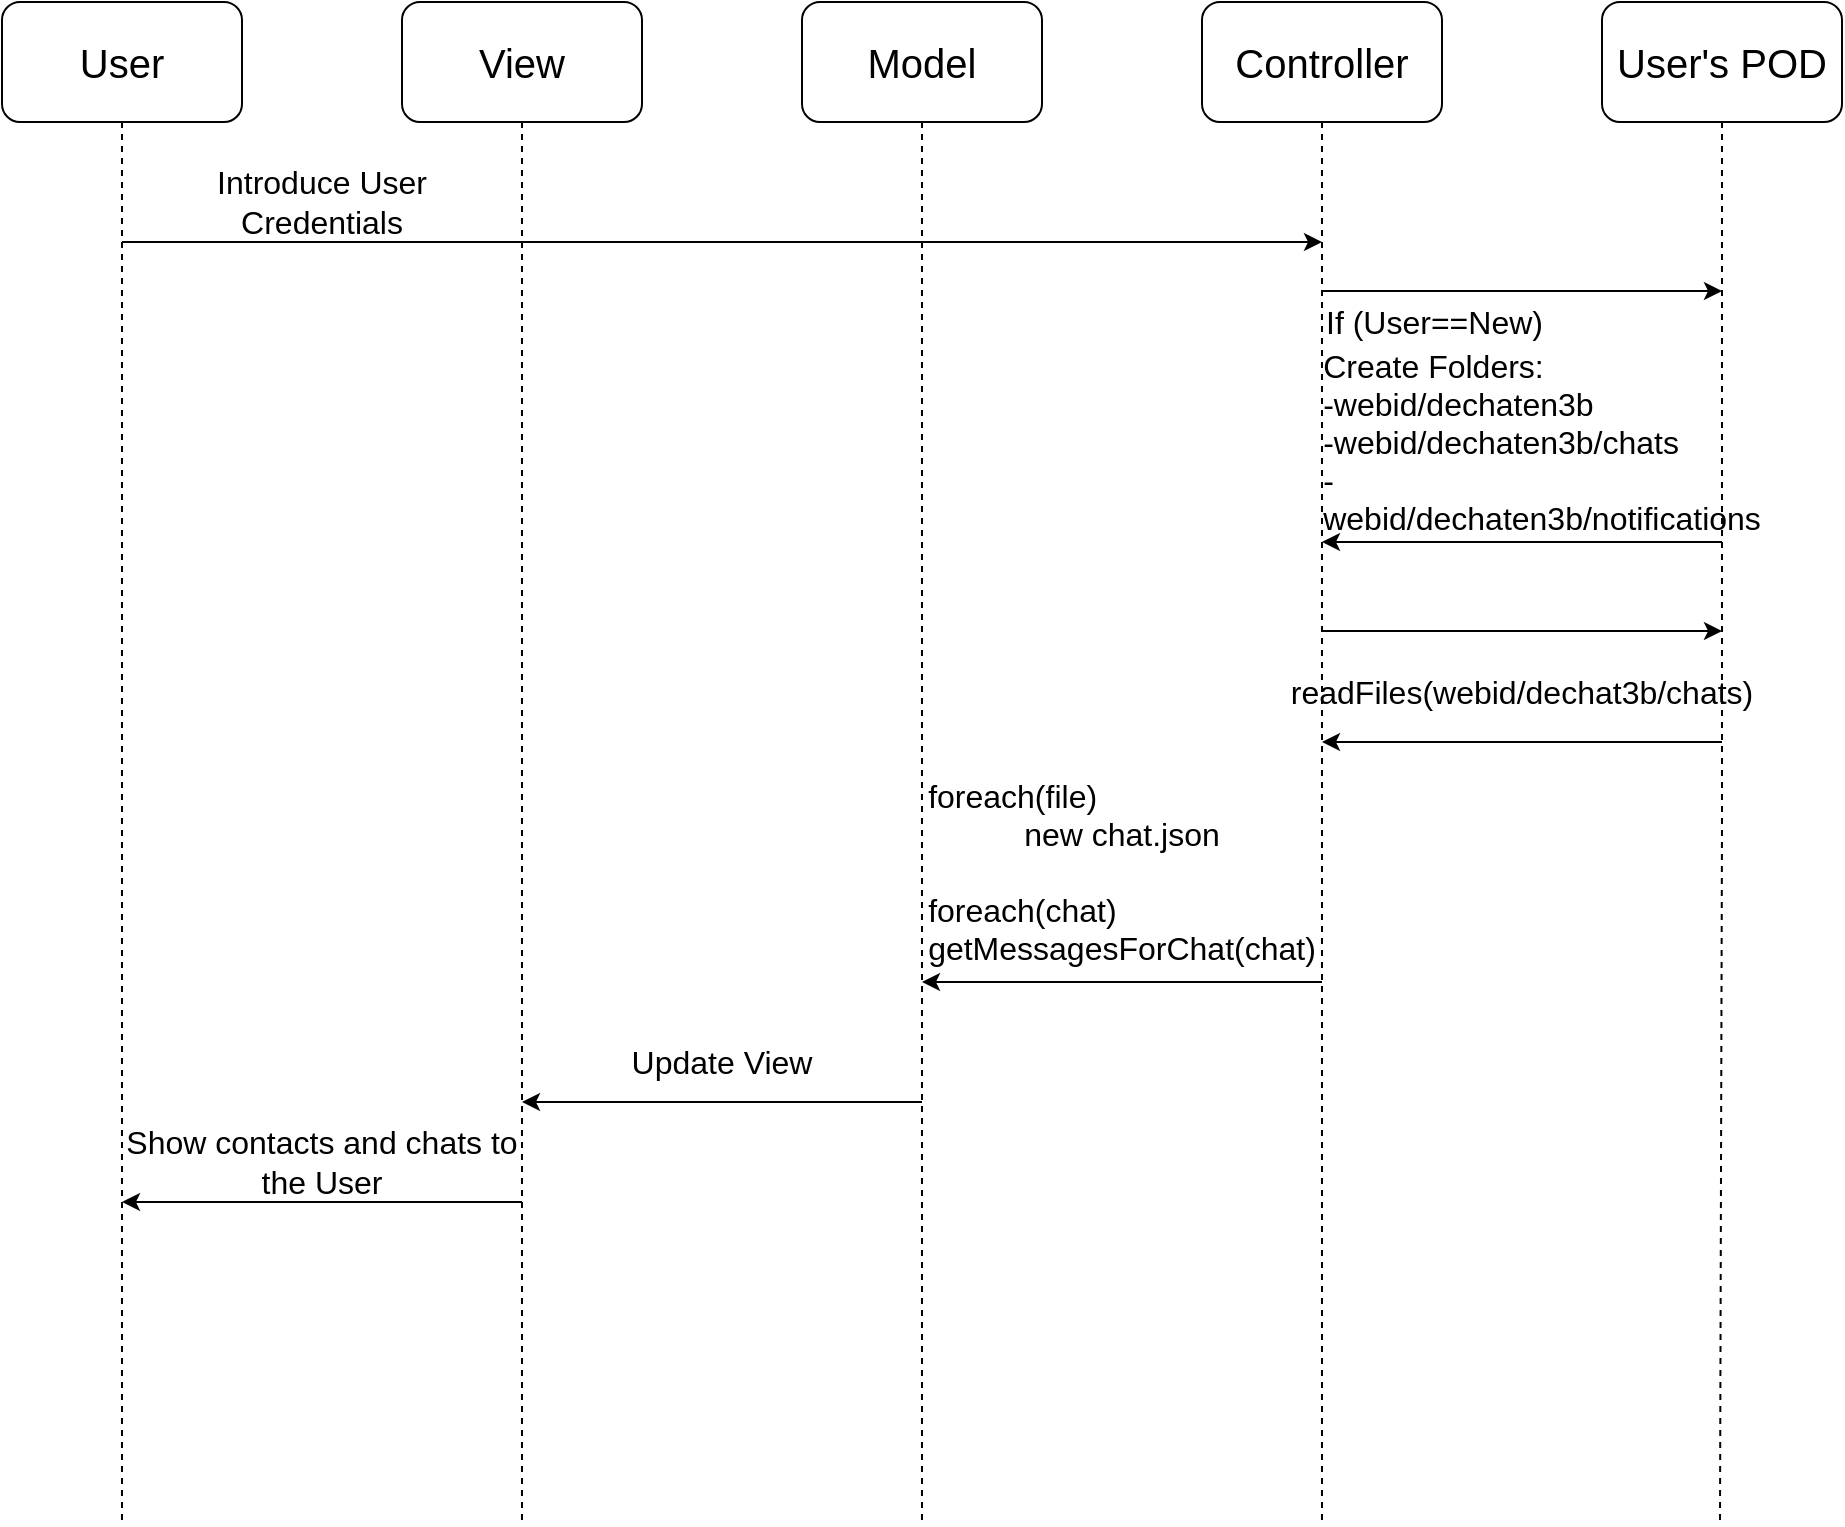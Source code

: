 <mxfile version="10.6.5" type="device"><diagram id="87hskiSl9Tf4QSZ2S3C9" name="Page-1"><mxGraphModel dx="1394" dy="793" grid="1" gridSize="10" guides="1" tooltips="1" connect="1" arrows="1" fold="1" page="1" pageScale="1" pageWidth="1169" pageHeight="827" math="0" shadow="0"><root><mxCell id="0"/><mxCell id="1" parent="0"/><mxCell id="0Qwou43PEcqqS3R5syQO-13" style="edgeStyle=orthogonalEdgeStyle;rounded=0;orthogonalLoop=1;jettySize=auto;html=1;dashed=1;startArrow=none;startFill=0;endArrow=none;endFill=0;" edge="1" parent="1" source="0Qwou43PEcqqS3R5syQO-1"><mxGeometry relative="1" as="geometry"><mxPoint x="60" y="760" as="targetPoint"/></mxGeometry></mxCell><mxCell id="0Qwou43PEcqqS3R5syQO-1" value="" style="rounded=1;whiteSpace=wrap;html=1;" vertex="1" parent="1"><mxGeometry width="120" height="60" as="geometry"/></mxCell><mxCell id="0Qwou43PEcqqS3R5syQO-2" value="" style="rounded=1;whiteSpace=wrap;html=1;" vertex="1" parent="1"><mxGeometry x="200" width="120" height="60" as="geometry"/></mxCell><mxCell id="0Qwou43PEcqqS3R5syQO-3" value="&lt;font style=&quot;font-size: 20px&quot;&gt;User&lt;/font&gt;" style="text;html=1;strokeColor=none;fillColor=none;align=center;verticalAlign=middle;whiteSpace=wrap;rounded=0;" vertex="1" parent="1"><mxGeometry x="35" y="20" width="50" height="20" as="geometry"/></mxCell><mxCell id="0Qwou43PEcqqS3R5syQO-4" value="&lt;font style=&quot;font-size: 20px&quot;&gt;View&lt;/font&gt;" style="text;html=1;strokeColor=none;fillColor=none;align=center;verticalAlign=middle;whiteSpace=wrap;rounded=0;" vertex="1" parent="1"><mxGeometry x="240" y="20" width="40" height="20" as="geometry"/></mxCell><mxCell id="0Qwou43PEcqqS3R5syQO-5" value="" style="rounded=1;whiteSpace=wrap;html=1;" vertex="1" parent="1"><mxGeometry x="400" width="120" height="60" as="geometry"/></mxCell><mxCell id="0Qwou43PEcqqS3R5syQO-6" value="" style="rounded=1;whiteSpace=wrap;html=1;" vertex="1" parent="1"><mxGeometry x="600" width="120" height="60" as="geometry"/></mxCell><mxCell id="0Qwou43PEcqqS3R5syQO-8" value="&lt;font style=&quot;font-size: 20px&quot;&gt;Model&lt;/font&gt;" style="text;html=1;strokeColor=none;fillColor=none;align=center;verticalAlign=middle;whiteSpace=wrap;rounded=0;" vertex="1" parent="1"><mxGeometry x="430" y="20" width="60" height="20" as="geometry"/></mxCell><mxCell id="0Qwou43PEcqqS3R5syQO-9" value="&lt;font style=&quot;font-size: 20px&quot;&gt;Controller&lt;/font&gt;" style="text;html=1;strokeColor=none;fillColor=none;align=center;verticalAlign=middle;whiteSpace=wrap;rounded=0;" vertex="1" parent="1"><mxGeometry x="615" y="20" width="90" height="20" as="geometry"/></mxCell><mxCell id="0Qwou43PEcqqS3R5syQO-10" value="" style="rounded=1;whiteSpace=wrap;html=1;" vertex="1" parent="1"><mxGeometry x="800" width="120" height="60" as="geometry"/></mxCell><mxCell id="0Qwou43PEcqqS3R5syQO-11" value="&lt;font style=&quot;font-size: 20px&quot;&gt;User's POD&lt;/font&gt;" style="text;html=1;strokeColor=none;fillColor=none;align=center;verticalAlign=middle;whiteSpace=wrap;rounded=0;" vertex="1" parent="1"><mxGeometry x="805" y="20" width="110" height="20" as="geometry"/></mxCell><mxCell id="0Qwou43PEcqqS3R5syQO-14" style="edgeStyle=orthogonalEdgeStyle;rounded=0;orthogonalLoop=1;jettySize=auto;html=1;dashed=1;startArrow=none;startFill=0;endArrow=none;endFill=0;exitX=0.5;exitY=1;exitDx=0;exitDy=0;" edge="1" parent="1" source="0Qwou43PEcqqS3R5syQO-2"><mxGeometry relative="1" as="geometry"><mxPoint x="260" y="760" as="targetPoint"/><mxPoint x="259.5" y="70" as="sourcePoint"/></mxGeometry></mxCell><mxCell id="0Qwou43PEcqqS3R5syQO-15" style="edgeStyle=orthogonalEdgeStyle;rounded=0;orthogonalLoop=1;jettySize=auto;html=1;dashed=1;startArrow=none;startFill=0;endArrow=none;endFill=0;exitX=0.5;exitY=1;exitDx=0;exitDy=0;" edge="1" parent="1" source="0Qwou43PEcqqS3R5syQO-5"><mxGeometry relative="1" as="geometry"><mxPoint x="460" y="760" as="targetPoint"/><mxPoint x="460" y="70" as="sourcePoint"/></mxGeometry></mxCell><mxCell id="0Qwou43PEcqqS3R5syQO-16" style="edgeStyle=orthogonalEdgeStyle;rounded=0;orthogonalLoop=1;jettySize=auto;html=1;dashed=1;startArrow=none;startFill=0;endArrow=none;endFill=0;exitX=0.5;exitY=1;exitDx=0;exitDy=0;" edge="1" parent="1" source="0Qwou43PEcqqS3R5syQO-6"><mxGeometry relative="1" as="geometry"><mxPoint x="660" y="760" as="targetPoint"/><mxPoint x="659" y="70" as="sourcePoint"/></mxGeometry></mxCell><mxCell id="0Qwou43PEcqqS3R5syQO-17" style="edgeStyle=orthogonalEdgeStyle;rounded=0;orthogonalLoop=1;jettySize=auto;html=1;dashed=1;startArrow=none;startFill=0;endArrow=none;endFill=0;exitX=0.5;exitY=1;exitDx=0;exitDy=0;" edge="1" parent="1" source="0Qwou43PEcqqS3R5syQO-10"><mxGeometry relative="1" as="geometry"><mxPoint x="859" y="760" as="targetPoint"/><mxPoint x="859" y="70" as="sourcePoint"/></mxGeometry></mxCell><mxCell id="0Qwou43PEcqqS3R5syQO-18" value="" style="endArrow=classic;html=1;" edge="1" parent="1"><mxGeometry width="50" height="50" relative="1" as="geometry"><mxPoint x="660" y="144.5" as="sourcePoint"/><mxPoint x="860" y="144.5" as="targetPoint"/></mxGeometry></mxCell><mxCell id="0Qwou43PEcqqS3R5syQO-19" value="&lt;font style=&quot;font-size: 16px&quot;&gt;If (User==New)&lt;/font&gt;" style="text;html=1;strokeColor=none;fillColor=none;align=left;verticalAlign=middle;whiteSpace=wrap;rounded=0;" vertex="1" parent="1"><mxGeometry x="660" y="145" width="200" height="30" as="geometry"/></mxCell><mxCell id="0Qwou43PEcqqS3R5syQO-20" value="" style="endArrow=classic;html=1;" edge="1" parent="1"><mxGeometry width="50" height="50" relative="1" as="geometry"><mxPoint x="60" y="120" as="sourcePoint"/><mxPoint x="660" y="120" as="targetPoint"/></mxGeometry></mxCell><mxCell id="0Qwou43PEcqqS3R5syQO-21" value="&lt;font style=&quot;font-size: 16px&quot;&gt;Introduce User Credentials&lt;/font&gt;" style="text;html=1;strokeColor=none;fillColor=none;align=center;verticalAlign=middle;whiteSpace=wrap;rounded=0;" vertex="1" parent="1"><mxGeometry x="70" y="90" width="180" height="20" as="geometry"/></mxCell><mxCell id="0Qwou43PEcqqS3R5syQO-23" value="&lt;div style=&quot;font-size: 16px&quot; align=&quot;left&quot;&gt;&lt;font style=&quot;font-size: 16px&quot;&gt;Create Folders:&lt;/font&gt;&lt;/div&gt;&lt;div style=&quot;font-size: 16px&quot; align=&quot;left&quot;&gt;&lt;font style=&quot;font-size: 16px&quot;&gt;-webid/dechaten3b&lt;/font&gt;&lt;/div&gt;&lt;div style=&quot;font-size: 16px&quot; align=&quot;left&quot;&gt;&lt;font style=&quot;font-size: 16px&quot;&gt;-webid/dechaten3b/chats&lt;/font&gt;&lt;/div&gt;&lt;div style=&quot;font-size: 16px&quot; align=&quot;left&quot;&gt;&lt;font style=&quot;font-size: 16px&quot;&gt;-webid/dechaten3b/notifications&lt;/font&gt;&lt;br&gt;&lt;/div&gt;" style="text;html=1;strokeColor=none;fillColor=none;align=center;verticalAlign=middle;whiteSpace=wrap;rounded=0;" vertex="1" parent="1"><mxGeometry x="680" y="170" width="180" height="100" as="geometry"/></mxCell><mxCell id="0Qwou43PEcqqS3R5syQO-24" value="" style="endArrow=classic;html=1;" edge="1" parent="1"><mxGeometry width="50" height="50" relative="1" as="geometry"><mxPoint x="860" y="270" as="sourcePoint"/><mxPoint x="660" y="270" as="targetPoint"/></mxGeometry></mxCell><mxCell id="0Qwou43PEcqqS3R5syQO-26" value="" style="endArrow=classic;html=1;" edge="1" parent="1"><mxGeometry width="50" height="50" relative="1" as="geometry"><mxPoint x="660" y="314.5" as="sourcePoint"/><mxPoint x="860" y="314.5" as="targetPoint"/></mxGeometry></mxCell><mxCell id="0Qwou43PEcqqS3R5syQO-27" value="&lt;font style=&quot;font-size: 16px&quot;&gt;readFiles(webid/dechat3b/chats)&lt;/font&gt;" style="text;html=1;strokeColor=none;fillColor=none;align=center;verticalAlign=middle;whiteSpace=wrap;rounded=0;" vertex="1" parent="1"><mxGeometry x="660" y="330" width="200" height="30" as="geometry"/></mxCell><mxCell id="0Qwou43PEcqqS3R5syQO-28" value="" style="endArrow=classic;html=1;" edge="1" parent="1"><mxGeometry width="50" height="50" relative="1" as="geometry"><mxPoint x="860" y="370" as="sourcePoint"/><mxPoint x="660" y="370" as="targetPoint"/></mxGeometry></mxCell><mxCell id="0Qwou43PEcqqS3R5syQO-30" value="" style="endArrow=classic;html=1;" edge="1" parent="1"><mxGeometry width="50" height="50" relative="1" as="geometry"><mxPoint x="660" y="490" as="sourcePoint"/><mxPoint x="460" y="490" as="targetPoint"/></mxGeometry></mxCell><mxCell id="0Qwou43PEcqqS3R5syQO-31" value="&lt;div style=&quot;font-size: 16px&quot; align=&quot;left&quot;&gt;&lt;font style=&quot;font-size: 16px&quot;&gt;foreach(file)&lt;/font&gt;&lt;/div&gt;&lt;div style=&quot;font-size: 16px&quot;&gt;&lt;font style=&quot;font-size: 16px&quot;&gt;new chat.json&lt;/font&gt;&lt;/div&gt;&lt;div style=&quot;font-size: 16px&quot;&gt;&lt;font style=&quot;font-size: 16px&quot;&gt;&lt;br&gt;&lt;/font&gt;&lt;/div&gt;&lt;div style=&quot;font-size: 16px&quot; align=&quot;left&quot;&gt;&lt;font style=&quot;font-size: 16px&quot;&gt;foreach(chat)&lt;/font&gt;&lt;/div&gt;&lt;div style=&quot;font-size: 16px&quot;&gt;&lt;font style=&quot;font-size: 16px&quot;&gt;getMessagesForChat(chat)&lt;/font&gt;&lt;br&gt;&lt;/div&gt;" style="text;html=1;strokeColor=none;fillColor=none;align=center;verticalAlign=middle;whiteSpace=wrap;rounded=0;" vertex="1" parent="1"><mxGeometry x="460" y="380" width="200" height="110" as="geometry"/></mxCell><mxCell id="0Qwou43PEcqqS3R5syQO-34" value="" style="endArrow=classic;html=1;" edge="1" parent="1"><mxGeometry width="50" height="50" relative="1" as="geometry"><mxPoint x="460" y="550" as="sourcePoint"/><mxPoint x="260" y="550" as="targetPoint"/></mxGeometry></mxCell><mxCell id="0Qwou43PEcqqS3R5syQO-35" value="&lt;font style=&quot;font-size: 16px&quot;&gt;Update View&lt;/font&gt;" style="text;html=1;strokeColor=none;fillColor=none;align=center;verticalAlign=middle;whiteSpace=wrap;rounded=0;" vertex="1" parent="1"><mxGeometry x="260" y="520" width="200" height="20" as="geometry"/></mxCell><mxCell id="0Qwou43PEcqqS3R5syQO-36" value="" style="endArrow=classic;html=1;" edge="1" parent="1"><mxGeometry width="50" height="50" relative="1" as="geometry"><mxPoint x="260" y="600" as="sourcePoint"/><mxPoint x="60" y="600" as="targetPoint"/></mxGeometry></mxCell><mxCell id="0Qwou43PEcqqS3R5syQO-37" value="&lt;font style=&quot;font-size: 16px&quot;&gt;Show contacts and chats to the User&lt;/font&gt;" style="text;html=1;strokeColor=none;fillColor=none;align=center;verticalAlign=middle;whiteSpace=wrap;rounded=0;" vertex="1" parent="1"><mxGeometry x="60" y="570" width="200" height="20" as="geometry"/></mxCell></root></mxGraphModel></diagram></mxfile>